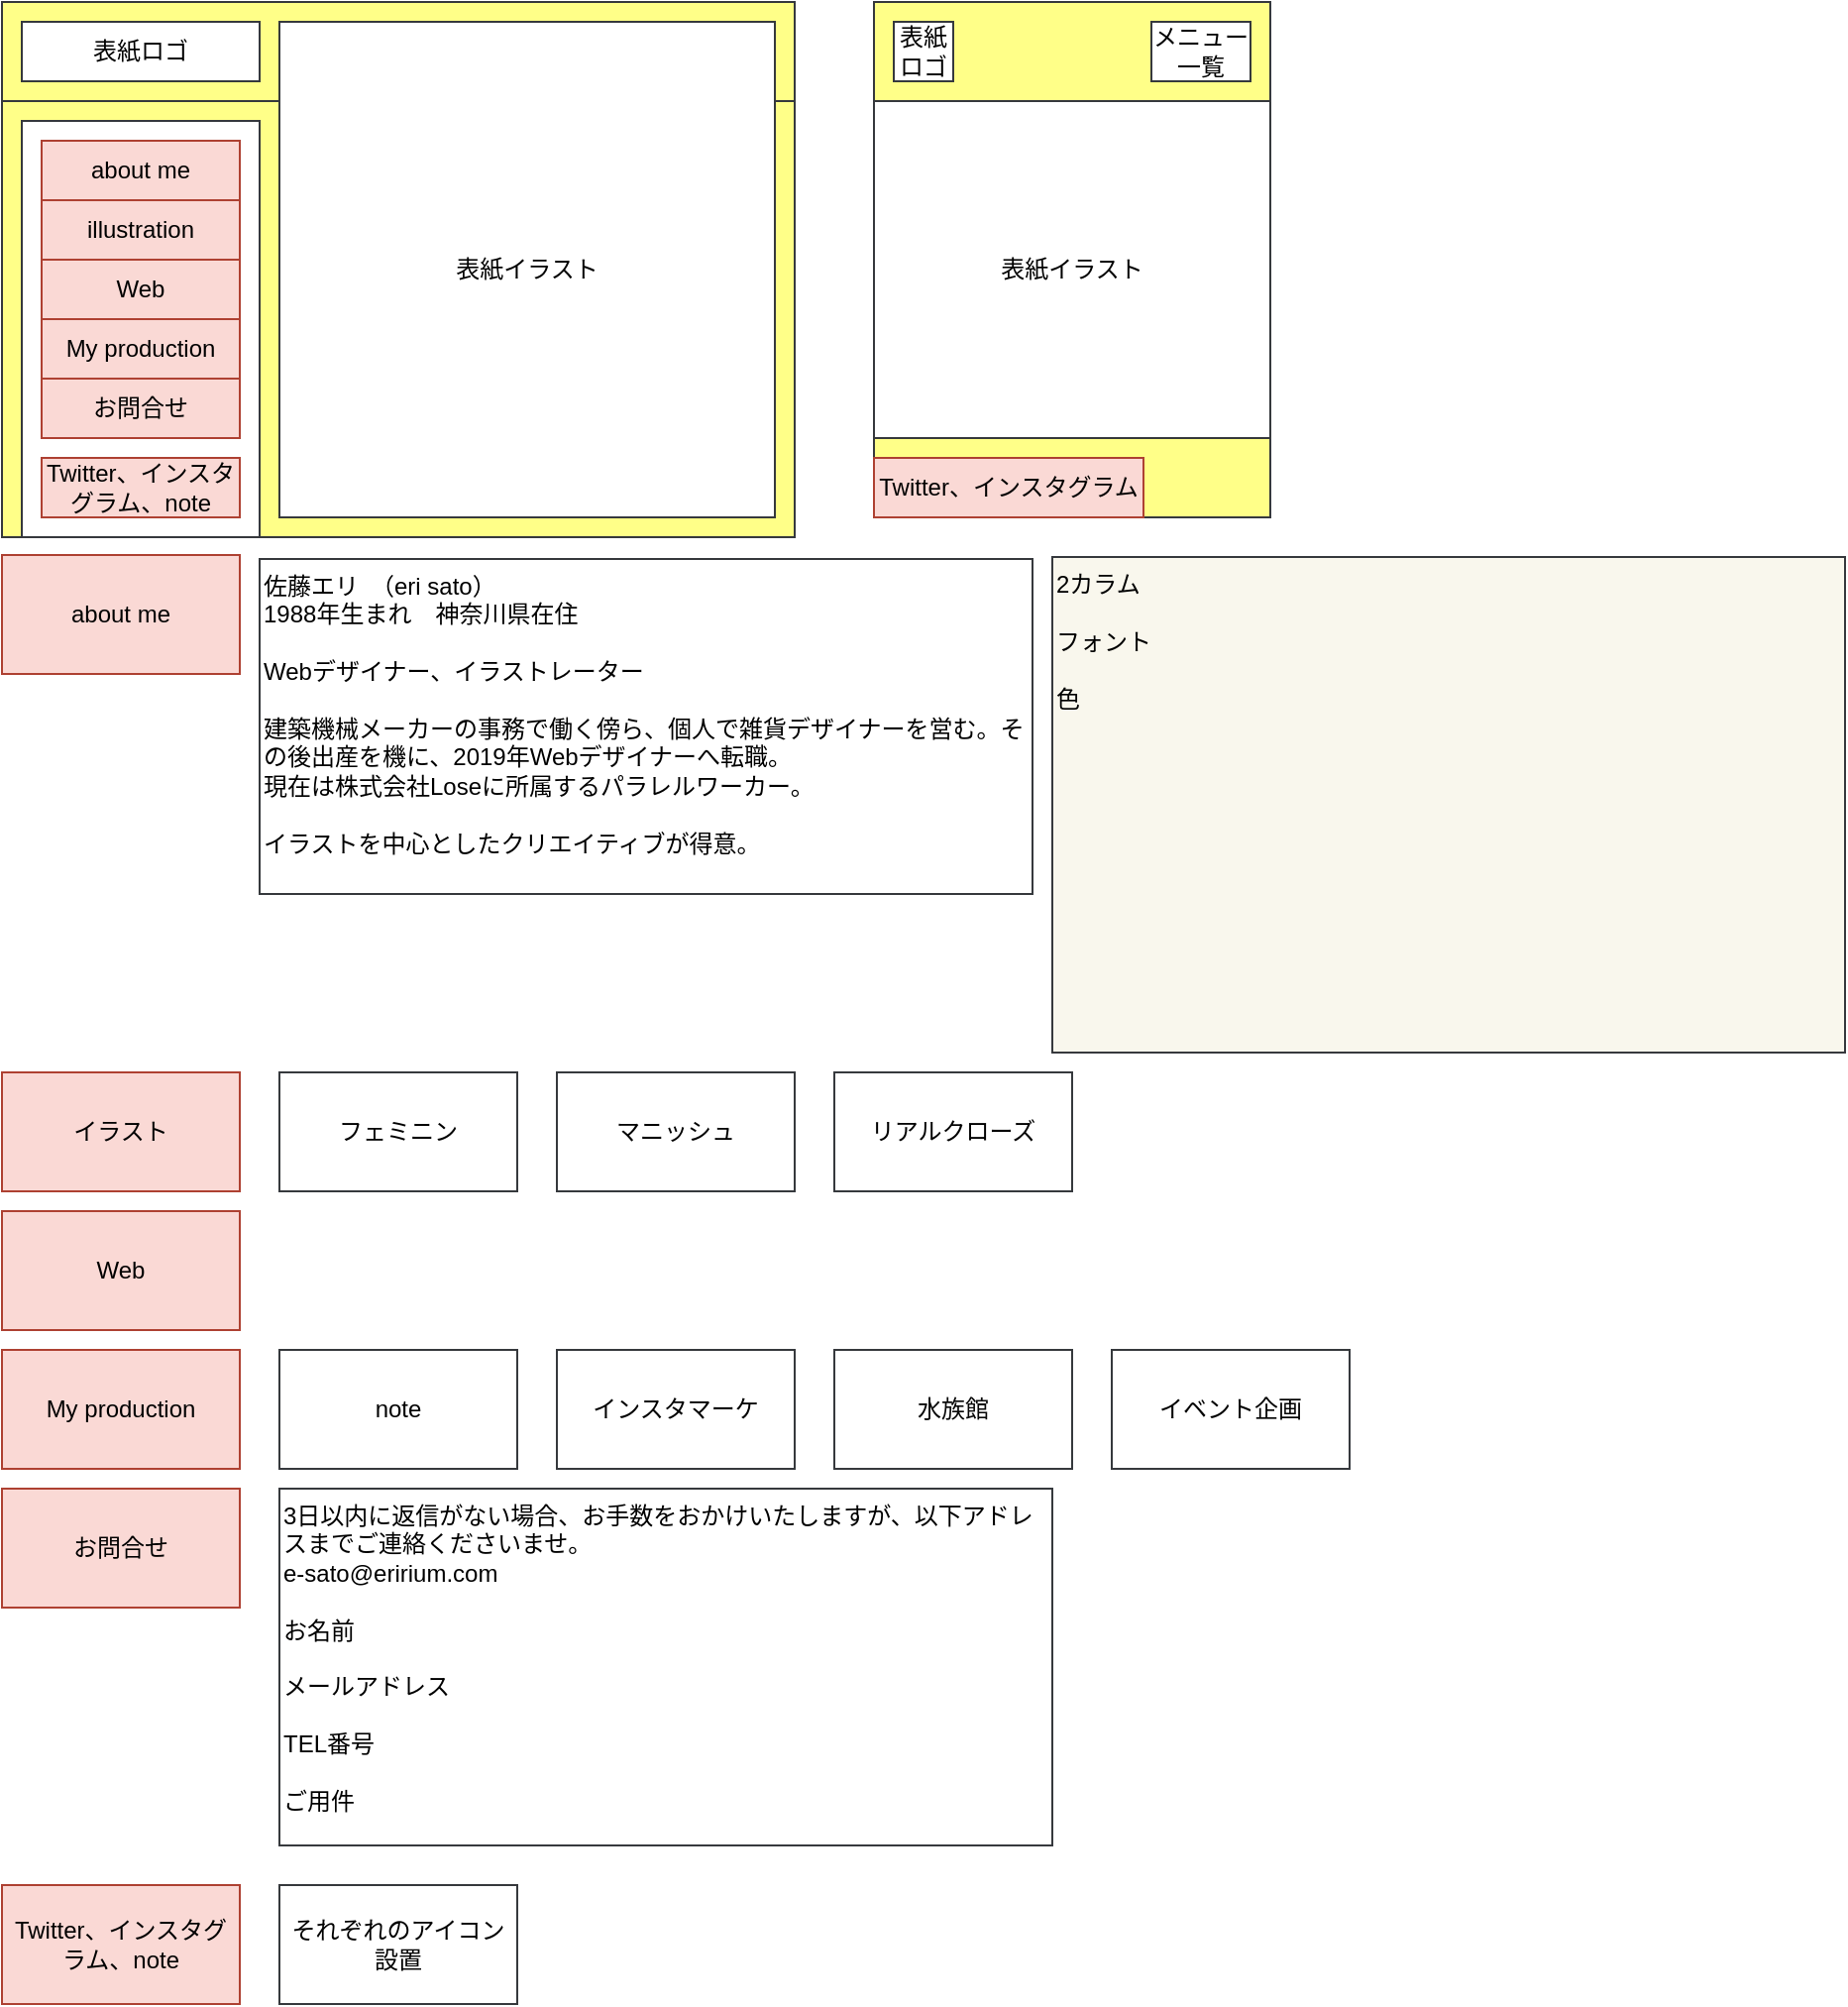<mxfile version="13.1.3">
    <diagram id="6hGFLwfOUW9BJ-s0fimq" name="Page-1">
        <mxGraphModel dx="968" dy="645" grid="1" gridSize="10" guides="1" tooltips="1" connect="1" arrows="1" fold="1" page="1" pageScale="1" pageWidth="827" pageHeight="1169" background="#FFFFFF" math="0" shadow="0">
            <root>
                <mxCell id="0"/>
                <mxCell id="1" parent="0"/>
                <mxCell id="9" value="&lt;font color=&quot;#000000&quot;&gt;ヘッダー&lt;/font&gt;" style="rounded=0;whiteSpace=wrap;html=1;fillColor=#ffff88;strokeColor=#36393d;" vertex="1" parent="1">
                    <mxGeometry x="40" y="70" width="400" height="50" as="geometry"/>
                </mxCell>
                <mxCell id="2" value="&lt;font color=&quot;#000000&quot;&gt;ベースページ&lt;/font&gt;" style="rounded=0;whiteSpace=wrap;html=1;fillColor=#ffff88;strokeColor=#36393d;" parent="1" vertex="1">
                    <mxGeometry x="40" y="120" width="400" height="220" as="geometry"/>
                </mxCell>
                <mxCell id="3" value="&lt;font color=&quot;#000000&quot;&gt;イラスト&lt;/font&gt;" style="rounded=0;whiteSpace=wrap;html=1;fillColor=#fad9d5;strokeColor=#ae4132;" parent="1" vertex="1">
                    <mxGeometry x="40" y="610" width="120" height="60" as="geometry"/>
                </mxCell>
                <mxCell id="4" value="&lt;font color=&quot;#000000&quot;&gt;Web&lt;/font&gt;" style="rounded=0;whiteSpace=wrap;html=1;fillColor=#fad9d5;strokeColor=#ae4132;" parent="1" vertex="1">
                    <mxGeometry x="40" y="680" width="120" height="60" as="geometry"/>
                </mxCell>
                <mxCell id="5" value="&lt;font color=&quot;#000000&quot;&gt;about me&lt;/font&gt;" style="rounded=0;whiteSpace=wrap;html=1;fillColor=#fad9d5;strokeColor=#ae4132;" parent="1" vertex="1">
                    <mxGeometry x="40" y="349" width="120" height="60" as="geometry"/>
                </mxCell>
                <mxCell id="6" value="&lt;font color=&quot;#000000&quot;&gt;表紙イラスト&lt;/font&gt;" style="rounded=0;whiteSpace=wrap;html=1;fillColor=#FFFFFF;strokeColor=#36393d;" vertex="1" parent="1">
                    <mxGeometry x="180" y="80" width="250" height="250" as="geometry"/>
                </mxCell>
                <mxCell id="7" value="&lt;font color=&quot;#000000&quot;&gt;表紙ロゴ&lt;/font&gt;" style="rounded=0;whiteSpace=wrap;html=1;fillColor=#FFFFFF;strokeColor=#36393d;" vertex="1" parent="1">
                    <mxGeometry x="50" y="80" width="120" height="30" as="geometry"/>
                </mxCell>
                <mxCell id="8" value="&lt;font color=&quot;#000000&quot;&gt;佐藤エリ　（eri sato）&lt;br&gt;1988年生まれ　神奈川県在住&lt;br&gt;&lt;br&gt;Webデザイナー、イラストレーター&lt;br&gt;&lt;br&gt;建築機械メーカーの事務で働く傍ら、個人で雑貨デザイナーを営む。その後出産を機に、2019年Webデザイナーへ転職。&lt;br&gt;現在は株式会社Loseに所属するパラレルワーカー。&lt;br&gt;&lt;br&gt;イラストを中心としたクリエイティブが得意。&lt;br&gt;&lt;br&gt;&lt;/font&gt;" style="rounded=0;whiteSpace=wrap;html=1;fillColor=#FFFFFF;strokeColor=#36393d;align=left;verticalAlign=top;" vertex="1" parent="1">
                    <mxGeometry x="170" y="351" width="390" height="169" as="geometry"/>
                </mxCell>
                <mxCell id="10" value="&lt;font color=&quot;#000000&quot;&gt;メニュー一覧&lt;/font&gt;" style="rounded=0;whiteSpace=wrap;html=1;fillColor=#FFFFFF;strokeColor=#36393d;" vertex="1" parent="1">
                    <mxGeometry x="50" y="130" width="120" height="210" as="geometry"/>
                </mxCell>
                <mxCell id="12" value="&lt;font color=&quot;#000000&quot;&gt;2カラム&lt;br&gt;&lt;br&gt;フォント&lt;br&gt;&lt;br&gt;色&lt;br&gt;&lt;br&gt;&lt;br&gt;&lt;/font&gt;" style="rounded=0;whiteSpace=wrap;html=1;fillColor=#f9f7ed;strokeColor=#36393d;align=left;verticalAlign=top;" vertex="1" parent="1">
                    <mxGeometry x="570" y="350" width="400" height="250" as="geometry"/>
                </mxCell>
                <mxCell id="14" value="&lt;font color=&quot;#000000&quot;&gt;フェミニン&lt;/font&gt;" style="rounded=0;whiteSpace=wrap;html=1;fillColor=#FFFFFF;strokeColor=#36393d;" vertex="1" parent="1">
                    <mxGeometry x="180" y="610" width="120" height="60" as="geometry"/>
                </mxCell>
                <mxCell id="15" value="&lt;font color=&quot;#000000&quot;&gt;マニッシュ&lt;/font&gt;" style="rounded=0;whiteSpace=wrap;html=1;fillColor=#FFFFFF;strokeColor=#36393d;" vertex="1" parent="1">
                    <mxGeometry x="320" y="610" width="120" height="60" as="geometry"/>
                </mxCell>
                <mxCell id="16" value="&lt;font color=&quot;#000000&quot;&gt;リアルクローズ&lt;/font&gt;" style="rounded=0;whiteSpace=wrap;html=1;fillColor=#FFFFFF;strokeColor=#36393d;" vertex="1" parent="1">
                    <mxGeometry x="460" y="610" width="120" height="60" as="geometry"/>
                </mxCell>
                <mxCell id="19" value="&lt;font color=&quot;#000000&quot;&gt;Twitter、インスタグラム、note&lt;/font&gt;" style="rounded=0;whiteSpace=wrap;html=1;fillColor=#fad9d5;strokeColor=#ae4132;" vertex="1" parent="1">
                    <mxGeometry x="60" y="300" width="100" height="30" as="geometry"/>
                </mxCell>
                <mxCell id="21" value="&lt;font color=&quot;#000000&quot;&gt;お問合せ&lt;/font&gt;" style="rounded=0;whiteSpace=wrap;html=1;fillColor=#fad9d5;strokeColor=#ae4132;" vertex="1" parent="1">
                    <mxGeometry x="60" y="260" width="100" height="30" as="geometry"/>
                </mxCell>
                <mxCell id="22" value="&lt;font color=&quot;#000000&quot;&gt;about me&lt;br&gt;&lt;/font&gt;" style="rounded=0;whiteSpace=wrap;html=1;fillColor=#fad9d5;strokeColor=#ae4132;" vertex="1" parent="1">
                    <mxGeometry x="60" y="140" width="100" height="30" as="geometry"/>
                </mxCell>
                <mxCell id="23" value="&lt;font color=&quot;#000000&quot;&gt;illustration&lt;br&gt;&lt;/font&gt;" style="rounded=0;whiteSpace=wrap;html=1;fillColor=#fad9d5;strokeColor=#ae4132;" vertex="1" parent="1">
                    <mxGeometry x="60" y="170" width="100" height="30" as="geometry"/>
                </mxCell>
                <mxCell id="25" value="&lt;font color=&quot;#000000&quot;&gt;My production&lt;br&gt;&lt;/font&gt;" style="rounded=0;whiteSpace=wrap;html=1;fillColor=#fad9d5;strokeColor=#ae4132;" vertex="1" parent="1">
                    <mxGeometry x="60" y="230" width="100" height="30" as="geometry"/>
                </mxCell>
                <mxCell id="26" value="&lt;font color=&quot;#000000&quot;&gt;Web&lt;br&gt;&lt;/font&gt;" style="rounded=0;whiteSpace=wrap;html=1;fillColor=#fad9d5;strokeColor=#ae4132;" vertex="1" parent="1">
                    <mxGeometry x="60" y="200" width="100" height="30" as="geometry"/>
                </mxCell>
                <mxCell id="27" value="&lt;font color=&quot;#000000&quot;&gt;ベースページ&lt;/font&gt;" style="rounded=0;whiteSpace=wrap;html=1;fillColor=#ffff88;strokeColor=#36393d;" vertex="1" parent="1">
                    <mxGeometry x="480" y="70" width="200" height="260" as="geometry"/>
                </mxCell>
                <mxCell id="28" value="&lt;font color=&quot;#000000&quot;&gt;表紙ロゴ&lt;/font&gt;" style="rounded=0;whiteSpace=wrap;html=1;fillColor=#FFFFFF;strokeColor=#36393d;" vertex="1" parent="1">
                    <mxGeometry x="490" y="80" width="30" height="30" as="geometry"/>
                </mxCell>
                <mxCell id="29" value="&lt;font color=&quot;#000000&quot;&gt;Twitter、インスタグラム&lt;/font&gt;" style="rounded=0;whiteSpace=wrap;html=1;fillColor=#fad9d5;strokeColor=#ae4132;" vertex="1" parent="1">
                    <mxGeometry x="480" y="300" width="136" height="30" as="geometry"/>
                </mxCell>
                <mxCell id="30" value="&lt;font color=&quot;#000000&quot;&gt;メニュー一覧&lt;/font&gt;" style="rounded=0;whiteSpace=wrap;html=1;fillColor=#FFFFFF;strokeColor=#36393d;" vertex="1" parent="1">
                    <mxGeometry x="620" y="80" width="50" height="30" as="geometry"/>
                </mxCell>
                <mxCell id="31" value="&lt;font color=&quot;#000000&quot;&gt;表紙イラスト&lt;/font&gt;" style="rounded=0;whiteSpace=wrap;html=1;fillColor=#FFFFFF;strokeColor=#36393d;" vertex="1" parent="1">
                    <mxGeometry x="480" y="120" width="200" height="170" as="geometry"/>
                </mxCell>
                <mxCell id="32" value="&lt;span style=&quot;color: rgb(0 , 0 , 0)&quot;&gt;My production&lt;/span&gt;" style="rounded=0;whiteSpace=wrap;html=1;fillColor=#fad9d5;strokeColor=#ae4132;" vertex="1" parent="1">
                    <mxGeometry x="40" y="750" width="120" height="60" as="geometry"/>
                </mxCell>
                <mxCell id="33" value="&lt;font color=&quot;#000000&quot;&gt;note&lt;/font&gt;" style="rounded=0;whiteSpace=wrap;html=1;fillColor=#FFFFFF;strokeColor=#36393d;" vertex="1" parent="1">
                    <mxGeometry x="180" y="750" width="120" height="60" as="geometry"/>
                </mxCell>
                <mxCell id="34" value="&lt;font color=&quot;#000000&quot;&gt;インスタマーケ&lt;br&gt;&lt;/font&gt;" style="rounded=0;whiteSpace=wrap;html=1;fillColor=#FFFFFF;strokeColor=#36393d;" vertex="1" parent="1">
                    <mxGeometry x="320" y="750" width="120" height="60" as="geometry"/>
                </mxCell>
                <mxCell id="35" value="&lt;font color=&quot;#000000&quot;&gt;イベント企画&lt;br&gt;&lt;/font&gt;" style="rounded=0;whiteSpace=wrap;html=1;fillColor=#FFFFFF;strokeColor=#36393d;" vertex="1" parent="1">
                    <mxGeometry x="600" y="750" width="120" height="60" as="geometry"/>
                </mxCell>
                <mxCell id="38" value="&lt;span style=&quot;color: rgb(0 , 0 , 0)&quot;&gt;お問合せ&lt;/span&gt;" style="rounded=0;whiteSpace=wrap;html=1;fillColor=#fad9d5;strokeColor=#ae4132;" vertex="1" parent="1">
                    <mxGeometry x="40" y="820" width="120" height="60" as="geometry"/>
                </mxCell>
                <mxCell id="40" value="&lt;font color=&quot;#000000&quot;&gt;3日以内に返信がない場合、お手数をおかけいたしますが、以下アドレスまでご連絡くださいませ。&lt;br&gt;e-sato@eririum.com&lt;br&gt;&lt;br&gt;お名前&lt;br&gt;&lt;br&gt;メールアドレス&lt;br&gt;&lt;br&gt;TEL番号&lt;br&gt;&lt;br&gt;ご用件&lt;br&gt;&lt;br&gt;&lt;br&gt;&lt;br&gt;&lt;/font&gt;" style="rounded=0;whiteSpace=wrap;html=1;fillColor=#FFFFFF;strokeColor=#36393d;align=left;verticalAlign=top;" vertex="1" parent="1">
                    <mxGeometry x="180" y="820" width="390" height="180" as="geometry"/>
                </mxCell>
                <mxCell id="41" value="&lt;font color=&quot;#080808&quot;&gt;水族館&lt;/font&gt;" style="rounded=0;whiteSpace=wrap;html=1;fillColor=#FFFFFF;strokeColor=#36393d;" vertex="1" parent="1">
                    <mxGeometry x="460" y="750" width="120" height="60" as="geometry"/>
                </mxCell>
                <mxCell id="42" value="&lt;font color=&quot;#000000&quot;&gt;Twitter、インスタグラム、note&lt;/font&gt;" style="rounded=0;whiteSpace=wrap;html=1;fillColor=#fad9d5;strokeColor=#ae4132;" vertex="1" parent="1">
                    <mxGeometry x="40" y="1020" width="120" height="60" as="geometry"/>
                </mxCell>
                <mxCell id="43" value="&lt;font color=&quot;#000000&quot;&gt;それぞれのアイコン設置&lt;/font&gt;" style="rounded=0;whiteSpace=wrap;html=1;fillColor=#FFFFFF;strokeColor=#36393d;" vertex="1" parent="1">
                    <mxGeometry x="180" y="1020" width="120" height="60" as="geometry"/>
                </mxCell>
            </root>
        </mxGraphModel>
    </diagram>
</mxfile>